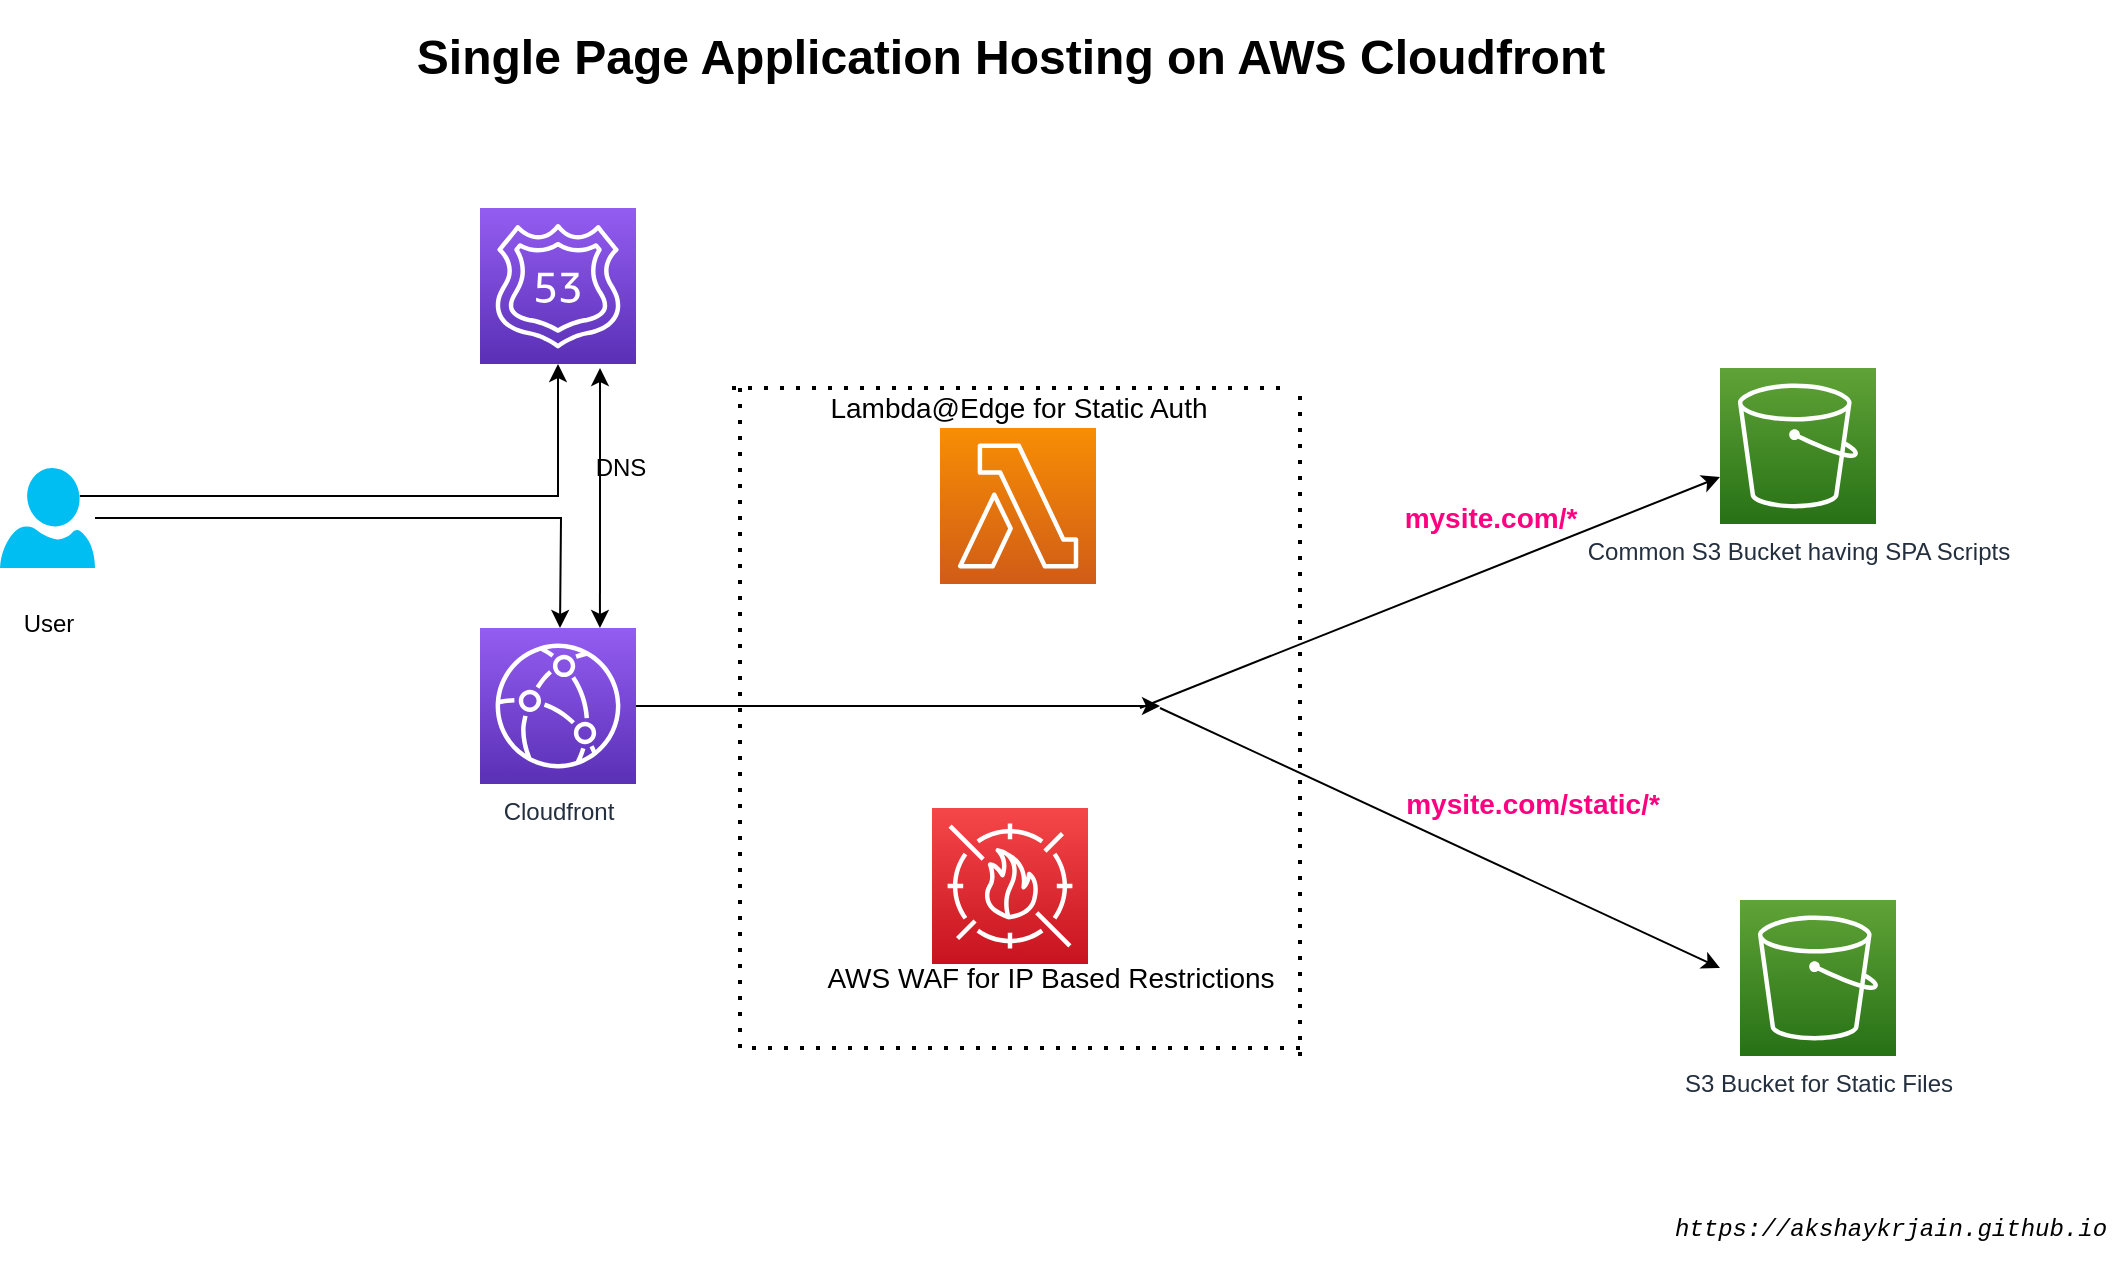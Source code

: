 <mxfile version="13.6.0" type="device"><diagram id="Ht1M8jgEwFfnCIfOTk4-" name="Page-1"><mxGraphModel dx="1422" dy="1589" grid="1" gridSize="10" guides="1" tooltips="1" connect="1" arrows="1" fold="1" page="1" pageScale="1" pageWidth="1169" pageHeight="827" math="0" shadow="0"><root><mxCell id="0"/><mxCell id="1" parent="0"/><mxCell id="UEzPUAAOIrF-is8g5C7q-116" value="&lt;div&gt;Common S3 Bucket having SPA Scripts&lt;/div&gt;" style="outlineConnect=0;fontColor=#232F3E;gradientColor=#60A337;gradientDirection=north;fillColor=#277116;strokeColor=#ffffff;dashed=0;verticalLabelPosition=bottom;verticalAlign=top;align=center;html=1;fontSize=12;fontStyle=0;aspect=fixed;shape=mxgraph.aws4.resourceIcon;resIcon=mxgraph.aws4.s3;labelBackgroundColor=#ffffff;" parent="1" vertex="1"><mxGeometry x="940" y="70" width="78" height="78" as="geometry"/></mxCell><mxCell id="L72cNjZsC8nxGw1LyScq-24" style="edgeStyle=orthogonalEdgeStyle;rounded=0;orthogonalLoop=1;jettySize=auto;html=1;" edge="1" parent="1" source="H6TCekPXj6HIC3jLPI2L-1"><mxGeometry relative="1" as="geometry"><mxPoint x="660" y="239" as="targetPoint"/></mxGeometry></mxCell><mxCell id="H6TCekPXj6HIC3jLPI2L-1" value="Cloudfront&lt;br&gt;" style="outlineConnect=0;fontColor=#232F3E;gradientColor=#945DF2;gradientDirection=north;fillColor=#5A30B5;strokeColor=#ffffff;dashed=0;verticalLabelPosition=bottom;verticalAlign=top;align=center;html=1;fontSize=12;fontStyle=0;aspect=fixed;shape=mxgraph.aws4.resourceIcon;resIcon=mxgraph.aws4.cloudfront;" parent="1" vertex="1"><mxGeometry x="320" y="200" width="78" height="78" as="geometry"/></mxCell><mxCell id="L72cNjZsC8nxGw1LyScq-1" value="&lt;h3&gt;&lt;font style=&quot;font-size: 24px&quot;&gt;Single Page Application Hosting on AWS Cloudfront&lt;/font&gt;&lt;/h3&gt;" style="text;html=1;align=center;verticalAlign=middle;resizable=0;points=[];autosize=1;" vertex="1" parent="1"><mxGeometry x="280" y="-110" width="610" height="50" as="geometry"/></mxCell><mxCell id="L72cNjZsC8nxGw1LyScq-6" style="edgeStyle=orthogonalEdgeStyle;rounded=0;orthogonalLoop=1;jettySize=auto;html=1;exitX=0.84;exitY=0.28;exitDx=0;exitDy=0;exitPerimeter=0;" edge="1" parent="1" source="L72cNjZsC8nxGw1LyScq-2" target="L72cNjZsC8nxGw1LyScq-5"><mxGeometry relative="1" as="geometry"/></mxCell><mxCell id="L72cNjZsC8nxGw1LyScq-7" style="edgeStyle=orthogonalEdgeStyle;rounded=0;orthogonalLoop=1;jettySize=auto;html=1;" edge="1" parent="1" source="L72cNjZsC8nxGw1LyScq-2"><mxGeometry relative="1" as="geometry"><mxPoint x="360" y="200" as="targetPoint"/></mxGeometry></mxCell><mxCell id="L72cNjZsC8nxGw1LyScq-2" value="&lt;br&gt;User" style="verticalLabelPosition=bottom;html=1;verticalAlign=top;align=center;strokeColor=none;fillColor=#00BEF2;shape=mxgraph.azure.user;" vertex="1" parent="1"><mxGeometry x="80" y="120" width="47.5" height="50" as="geometry"/></mxCell><mxCell id="L72cNjZsC8nxGw1LyScq-5" value="" style="outlineConnect=0;fontColor=#232F3E;gradientColor=#945DF2;gradientDirection=north;fillColor=#5A30B5;strokeColor=#ffffff;dashed=0;verticalLabelPosition=bottom;verticalAlign=top;align=center;html=1;fontSize=12;fontStyle=0;aspect=fixed;shape=mxgraph.aws4.resourceIcon;resIcon=mxgraph.aws4.route_53;" vertex="1" parent="1"><mxGeometry x="320" y="-10" width="78" height="78" as="geometry"/></mxCell><mxCell id="L72cNjZsC8nxGw1LyScq-8" value="S3 Bucket for Static Files" style="outlineConnect=0;fontColor=#232F3E;gradientColor=#60A337;gradientDirection=north;fillColor=#277116;strokeColor=#ffffff;dashed=0;verticalLabelPosition=bottom;verticalAlign=top;align=center;html=1;fontSize=12;fontStyle=0;aspect=fixed;shape=mxgraph.aws4.resourceIcon;resIcon=mxgraph.aws4.s3;labelBackgroundColor=#ffffff;" vertex="1" parent="1"><mxGeometry x="950.0" y="336" width="78" height="78" as="geometry"/></mxCell><mxCell id="L72cNjZsC8nxGw1LyScq-9" value="" style="outlineConnect=0;fontColor=#232F3E;gradientColor=#F54749;gradientDirection=north;fillColor=#C7131F;strokeColor=#ffffff;dashed=0;verticalLabelPosition=bottom;verticalAlign=top;align=center;html=1;fontSize=12;fontStyle=0;aspect=fixed;shape=mxgraph.aws4.resourceIcon;resIcon=mxgraph.aws4.waf;" vertex="1" parent="1"><mxGeometry x="546" y="290" width="78" height="78" as="geometry"/></mxCell><mxCell id="L72cNjZsC8nxGw1LyScq-10" value="" style="outlineConnect=0;fontColor=#232F3E;gradientColor=#F78E04;gradientDirection=north;fillColor=#D05C17;strokeColor=#ffffff;dashed=0;verticalLabelPosition=bottom;verticalAlign=top;align=center;html=1;fontSize=12;fontStyle=0;aspect=fixed;shape=mxgraph.aws4.resourceIcon;resIcon=mxgraph.aws4.lambda;" vertex="1" parent="1"><mxGeometry x="550" y="100" width="78" height="78" as="geometry"/></mxCell><mxCell id="L72cNjZsC8nxGw1LyScq-11" value="&lt;pre&gt;&lt;i&gt;&lt;font face=&quot;Courier New&quot;&gt;https://akshaykrjain.github.io&lt;/font&gt;&lt;/i&gt;&lt;/pre&gt;" style="text;html=1;align=center;verticalAlign=middle;resizable=0;points=[];autosize=1;" vertex="1" parent="1"><mxGeometry x="910" y="480" width="230" height="40" as="geometry"/></mxCell><mxCell id="L72cNjZsC8nxGw1LyScq-14" value="" style="endArrow=none;dashed=1;html=1;dashPattern=1 3;strokeWidth=2;" edge="1" parent="1"><mxGeometry width="50" height="50" relative="1" as="geometry"><mxPoint x="730" y="410" as="sourcePoint"/><mxPoint x="450" y="410" as="targetPoint"/></mxGeometry></mxCell><mxCell id="L72cNjZsC8nxGw1LyScq-17" value="" style="endArrow=classic;startArrow=classic;html=1;exitX=0.769;exitY=0;exitDx=0;exitDy=0;exitPerimeter=0;" edge="1" parent="1" source="H6TCekPXj6HIC3jLPI2L-1"><mxGeometry width="50" height="50" relative="1" as="geometry"><mxPoint x="380" y="160" as="sourcePoint"/><mxPoint x="380" y="70" as="targetPoint"/></mxGeometry></mxCell><mxCell id="L72cNjZsC8nxGw1LyScq-20" value="DNS" style="text;html=1;align=center;verticalAlign=middle;resizable=0;points=[];autosize=1;" vertex="1" parent="1"><mxGeometry x="370" y="110" width="40" height="20" as="geometry"/></mxCell><mxCell id="L72cNjZsC8nxGw1LyScq-21" value="" style="endArrow=none;dashed=1;html=1;dashPattern=1 3;strokeWidth=2;" edge="1" parent="1"><mxGeometry width="50" height="50" relative="1" as="geometry"><mxPoint x="720" y="80" as="sourcePoint"/><mxPoint x="445" y="80" as="targetPoint"/></mxGeometry></mxCell><mxCell id="L72cNjZsC8nxGw1LyScq-22" value="" style="endArrow=none;dashed=1;html=1;dashPattern=1 3;strokeWidth=2;" edge="1" parent="1"><mxGeometry width="50" height="50" relative="1" as="geometry"><mxPoint x="450" y="80" as="sourcePoint"/><mxPoint x="450" y="410" as="targetPoint"/></mxGeometry></mxCell><mxCell id="L72cNjZsC8nxGw1LyScq-23" value="" style="endArrow=none;dashed=1;html=1;dashPattern=1 3;strokeWidth=2;" edge="1" parent="1"><mxGeometry width="50" height="50" relative="1" as="geometry"><mxPoint x="730" y="84" as="sourcePoint"/><mxPoint x="730" y="414" as="targetPoint"/></mxGeometry></mxCell><mxCell id="L72cNjZsC8nxGw1LyScq-28" value="" style="endArrow=classic;html=1;" edge="1" parent="1" target="UEzPUAAOIrF-is8g5C7q-116"><mxGeometry width="50" height="50" relative="1" as="geometry"><mxPoint x="650" y="240" as="sourcePoint"/><mxPoint x="610" y="220" as="targetPoint"/></mxGeometry></mxCell><mxCell id="L72cNjZsC8nxGw1LyScq-29" value="" style="endArrow=classic;html=1;" edge="1" parent="1"><mxGeometry width="50" height="50" relative="1" as="geometry"><mxPoint x="660" y="240" as="sourcePoint"/><mxPoint x="940" y="370" as="targetPoint"/></mxGeometry></mxCell><mxCell id="L72cNjZsC8nxGw1LyScq-30" value="&lt;font color=&quot;#ff0080&quot; style=&quot;font-size: 14px;&quot;&gt;mysite.com/*&lt;/font&gt;" style="text;html=1;align=center;verticalAlign=middle;resizable=0;points=[];autosize=1;fontStyle=1;fontSize=14;" vertex="1" parent="1"><mxGeometry x="775" y="135" width="100" height="20" as="geometry"/></mxCell><mxCell id="L72cNjZsC8nxGw1LyScq-31" value="&lt;font color=&quot;#ff0080&quot; style=&quot;font-size: 14px&quot;&gt;mysite.com/s&lt;font style=&quot;font-size: 14px&quot;&gt;tatic/*&lt;/font&gt;&lt;/font&gt;" style="text;html=1;align=center;verticalAlign=middle;resizable=0;points=[];autosize=1;fontStyle=1" vertex="1" parent="1"><mxGeometry x="776" y="278" width="140" height="20" as="geometry"/></mxCell><mxCell id="L72cNjZsC8nxGw1LyScq-33" value="Lambda@Edge for Static Auth" style="text;html=1;align=center;verticalAlign=middle;resizable=0;points=[];autosize=1;fontSize=14;" vertex="1" parent="1"><mxGeometry x="489" y="80" width="200" height="20" as="geometry"/></mxCell><mxCell id="L72cNjZsC8nxGw1LyScq-34" value="AWS WAF for IP Based Restrictions" style="text;html=1;align=center;verticalAlign=middle;resizable=0;points=[];autosize=1;fontSize=14;" vertex="1" parent="1"><mxGeometry x="485" y="365" width="240" height="20" as="geometry"/></mxCell></root></mxGraphModel></diagram></mxfile>